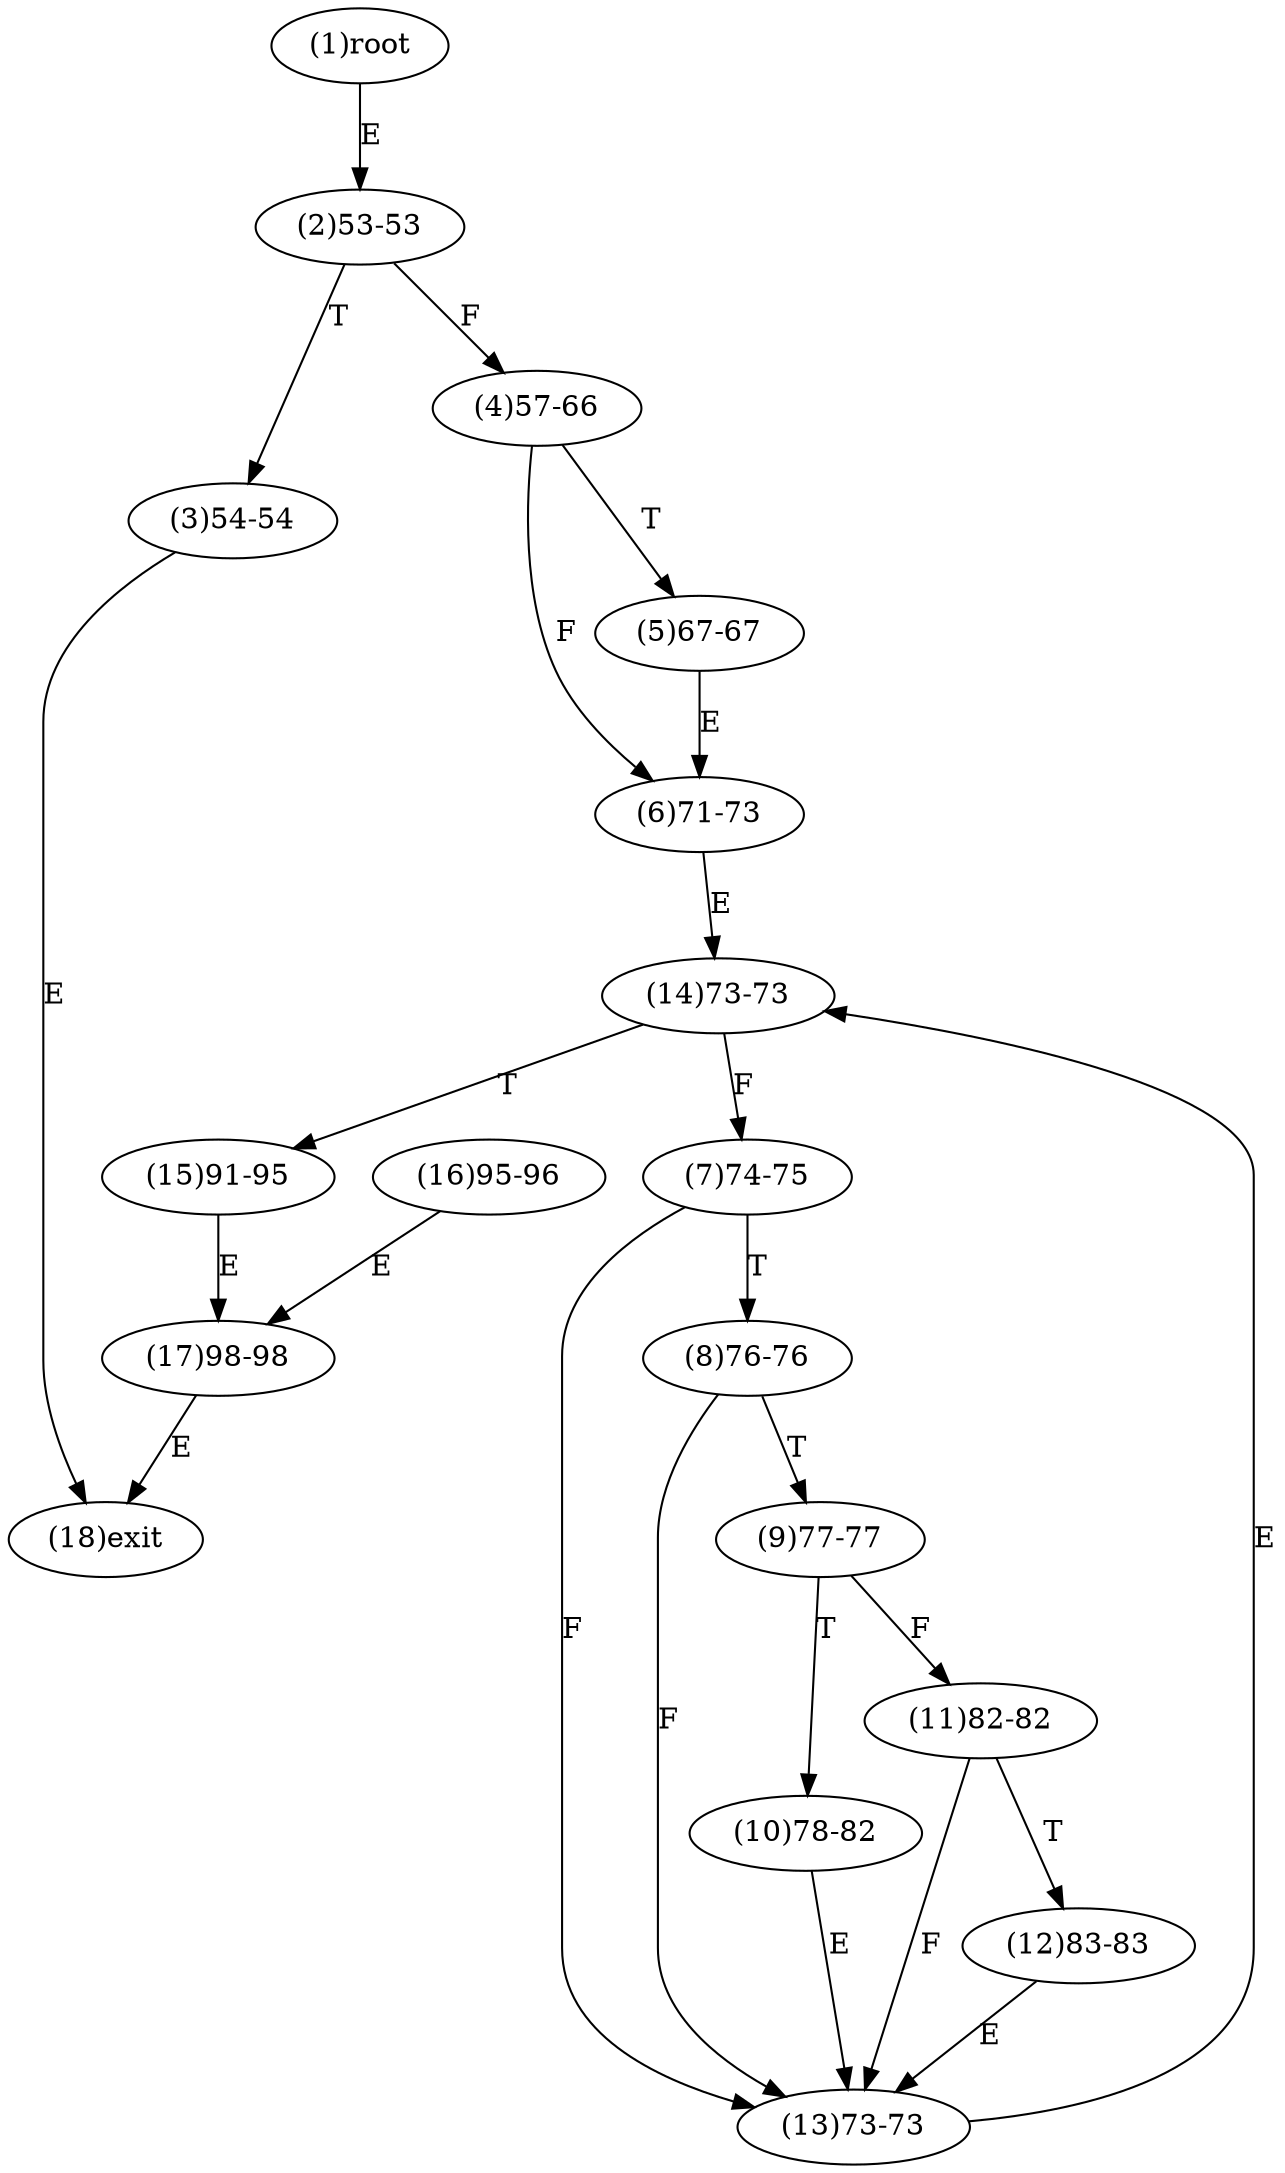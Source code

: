 digraph "" { 
1[ label="(1)root"];
2[ label="(2)53-53"];
3[ label="(3)54-54"];
4[ label="(4)57-66"];
5[ label="(5)67-67"];
6[ label="(6)71-73"];
7[ label="(7)74-75"];
8[ label="(8)76-76"];
9[ label="(9)77-77"];
10[ label="(10)78-82"];
11[ label="(11)82-82"];
12[ label="(12)83-83"];
13[ label="(13)73-73"];
14[ label="(14)73-73"];
15[ label="(15)91-95"];
17[ label="(17)98-98"];
16[ label="(16)95-96"];
18[ label="(18)exit"];
1->2[ label="E"];
2->4[ label="F"];
2->3[ label="T"];
3->18[ label="E"];
4->6[ label="F"];
4->5[ label="T"];
5->6[ label="E"];
6->14[ label="E"];
7->13[ label="F"];
7->8[ label="T"];
8->13[ label="F"];
8->9[ label="T"];
9->11[ label="F"];
9->10[ label="T"];
10->13[ label="E"];
11->13[ label="F"];
11->12[ label="T"];
12->13[ label="E"];
13->14[ label="E"];
14->7[ label="F"];
14->15[ label="T"];
15->17[ label="E"];
16->17[ label="E"];
17->18[ label="E"];
}